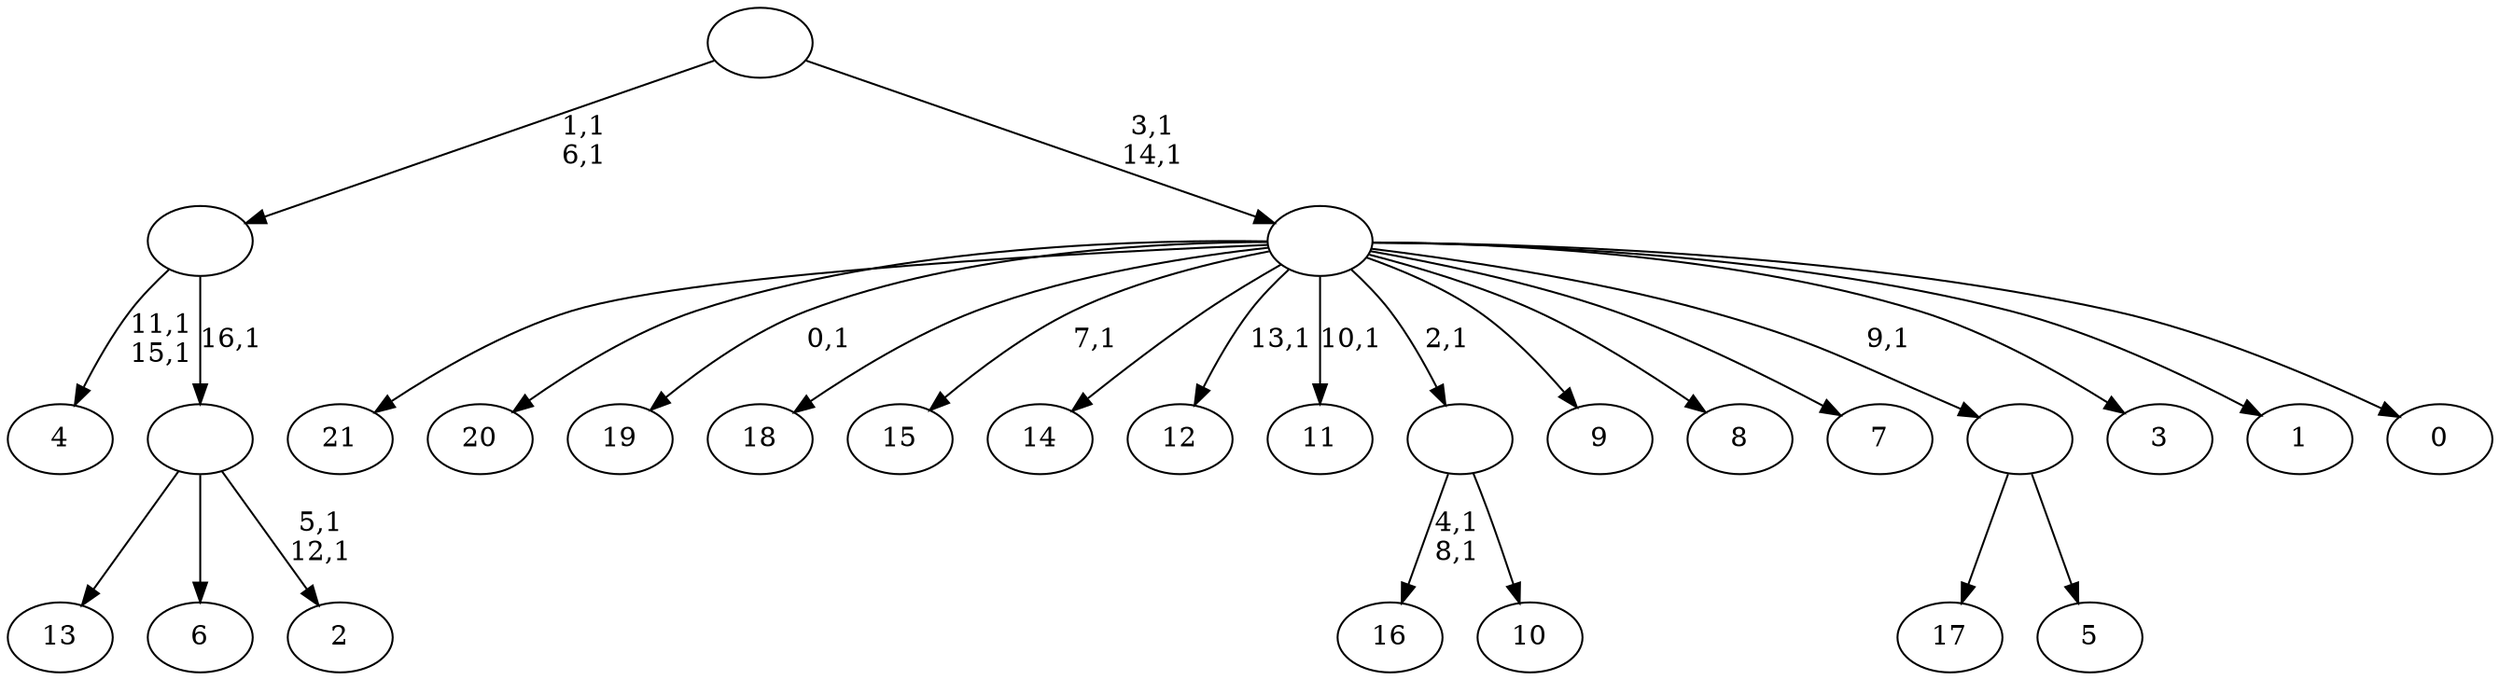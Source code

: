 digraph T {
	39 [label="21"]
	38 [label="20"]
	37 [label="19"]
	35 [label="18"]
	34 [label="17"]
	33 [label="16"]
	30 [label="15"]
	28 [label="14"]
	27 [label="13"]
	26 [label="12"]
	24 [label="11"]
	22 [label="10"]
	21 [label=""]
	20 [label="9"]
	19 [label="8"]
	18 [label="7"]
	17 [label="6"]
	16 [label="5"]
	15 [label=""]
	14 [label="4"]
	11 [label="3"]
	10 [label="2"]
	7 [label=""]
	6 [label=""]
	4 [label="1"]
	3 [label="0"]
	2 [label=""]
	0 [label=""]
	21 -> 33 [label="4,1\n8,1"]
	21 -> 22 [label=""]
	15 -> 34 [label=""]
	15 -> 16 [label=""]
	7 -> 10 [label="5,1\n12,1"]
	7 -> 27 [label=""]
	7 -> 17 [label=""]
	6 -> 14 [label="11,1\n15,1"]
	6 -> 7 [label="16,1"]
	2 -> 24 [label="10,1"]
	2 -> 26 [label="13,1"]
	2 -> 30 [label="7,1"]
	2 -> 37 [label="0,1"]
	2 -> 39 [label=""]
	2 -> 38 [label=""]
	2 -> 35 [label=""]
	2 -> 28 [label=""]
	2 -> 21 [label="2,1"]
	2 -> 20 [label=""]
	2 -> 19 [label=""]
	2 -> 18 [label=""]
	2 -> 15 [label="9,1"]
	2 -> 11 [label=""]
	2 -> 4 [label=""]
	2 -> 3 [label=""]
	0 -> 2 [label="3,1\n14,1"]
	0 -> 6 [label="1,1\n6,1"]
}
